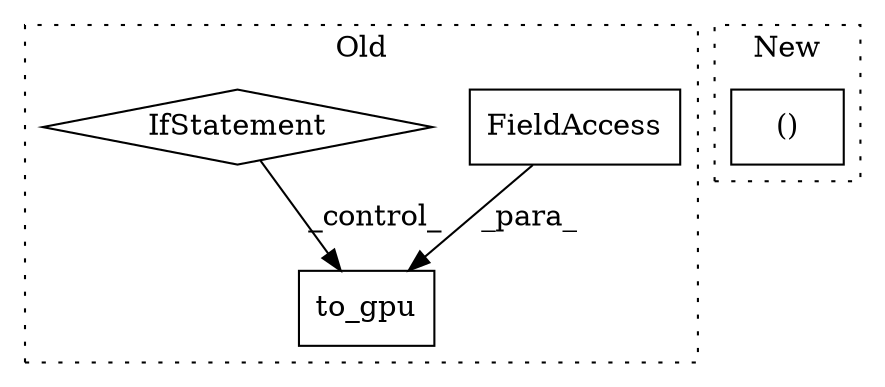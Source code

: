 digraph G {
subgraph cluster0 {
1 [label="to_gpu" a="32" s="4253,4283" l="7,1" shape="box"];
3 [label="FieldAccess" a="22" s="4275" l="8" shape="box"];
4 [label="IfStatement" a="25" s="4206,4223" l="4,2" shape="diamond"];
label = "Old";
style="dotted";
}
subgraph cluster1 {
2 [label="()" a="106" s="4470" l="24" shape="box"];
label = "New";
style="dotted";
}
3 -> 1 [label="_para_"];
4 -> 1 [label="_control_"];
}